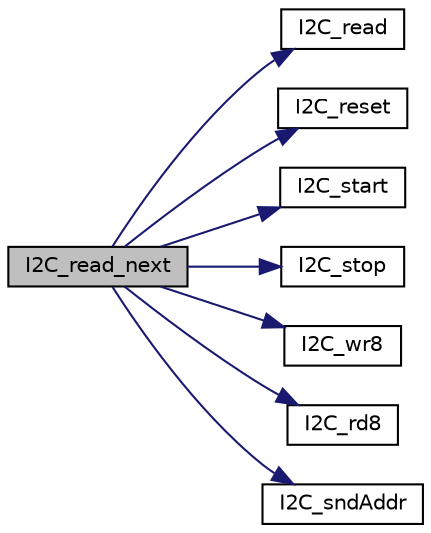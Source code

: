 digraph "I2C_read_next"
{
  edge [fontname="Helvetica",fontsize="10",labelfontname="Helvetica",labelfontsize="10"];
  node [fontname="Helvetica",fontsize="10",shape=record];
  rankdir="LR";
  Node22 [label="I2C_read_next",height=0.2,width=0.4,color="black", fillcolor="grey75", style="filled", fontcolor="black"];
  Node22 -> Node23 [color="midnightblue",fontsize="10",style="solid",fontname="Helvetica"];
  Node23 [label="I2C_read",height=0.2,width=0.4,color="black", fillcolor="white", style="filled",URL="$ci2c_8h.html#ad5e4a006f6cea5844a810fab30b40f87",tooltip="This function reads data from the address specified and stores this data in the area provided by the ..."];
  Node22 -> Node24 [color="midnightblue",fontsize="10",style="solid",fontname="Helvetica"];
  Node24 [label="I2C_reset",height=0.2,width=0.4,color="black", fillcolor="white", style="filled",URL="$ci2c_8h.html#a2c25bc5fdf909b7d45d722970eb04d82",tooltip="I2C bus reset (Release SCL and SDA lines and re-enable module) "];
  Node22 -> Node25 [color="midnightblue",fontsize="10",style="solid",fontname="Helvetica"];
  Node25 [label="I2C_start",height=0.2,width=0.4,color="black", fillcolor="white", style="filled",URL="$ci2c_8h.html#aaadadbb29f315f2030223665f1988188",tooltip="Send start condition. "];
  Node22 -> Node26 [color="midnightblue",fontsize="10",style="solid",fontname="Helvetica"];
  Node26 [label="I2C_stop",height=0.2,width=0.4,color="black", fillcolor="white", style="filled",URL="$ci2c_8h.html#a53eb804c24e8e86717f7aaebdab1aa53",tooltip="Send stop condition. "];
  Node22 -> Node27 [color="midnightblue",fontsize="10",style="solid",fontname="Helvetica"];
  Node27 [label="I2C_wr8",height=0.2,width=0.4,color="black", fillcolor="white", style="filled",URL="$ci2c_8h.html#ab20db75dfa22dc47df506cab3bd11c60",tooltip="Send byte on bus. "];
  Node22 -> Node28 [color="midnightblue",fontsize="10",style="solid",fontname="Helvetica"];
  Node28 [label="I2C_rd8",height=0.2,width=0.4,color="black", fillcolor="white", style="filled",URL="$ci2c_8h.html#a8d6d7eb118ea1505df039075a00c267b",tooltip="Receive byte from bus. "];
  Node22 -> Node29 [color="midnightblue",fontsize="10",style="solid",fontname="Helvetica"];
  Node29 [label="I2C_sndAddr",height=0.2,width=0.4,color="black", fillcolor="white", style="filled",URL="$ci2c_8h.html#aae536cceb33d07e71af9d459a2fc6dc8",tooltip="Send I2C address. "];
}
